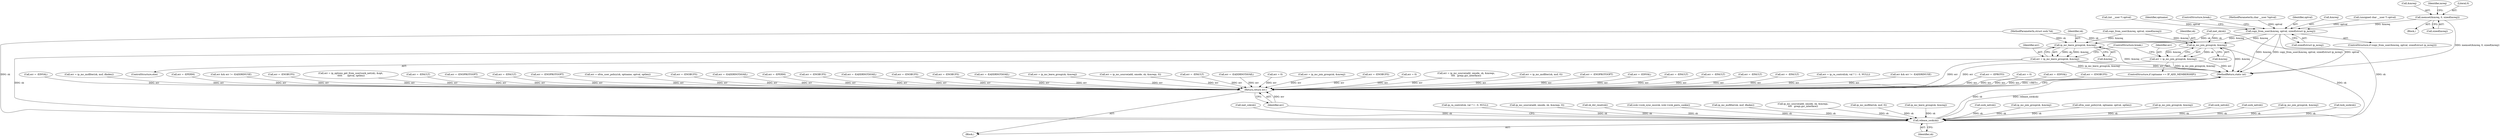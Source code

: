 digraph "0_linux_f6d8bd051c391c1c0458a30b2a7abcd939329259_26@API" {
"1000862" [label="(Call,memset(&mreq, 0, sizeof(mreq)))"];
"1000869" [label="(Call,copy_from_user(&mreq, optval, sizeof(struct ip_mreq)))"];
"1000882" [label="(Call,ip_mc_join_group(sk, &mreq))"];
"1000880" [label="(Call,err = ip_mc_join_group(sk, &mreq))"];
"1001712" [label="(Return,return err;)"];
"1001710" [label="(Call,release_sock(sk))"];
"1000889" [label="(Call,ip_mc_leave_group(sk, &mreq))"];
"1000887" [label="(Call,err = ip_mc_leave_group(sk, &mreq))"];
"1000869" [label="(Call,copy_from_user(&mreq, optval, sizeof(struct ip_mreq)))"];
"1000295" [label="(Call,inet_csk(sk))"];
"1000826" [label="(Call,err = -EPROTO)"];
"1001713" [label="(Identifier,err)"];
"1000886" [label="(ControlStructure,else)"];
"1000873" [label="(Call,sizeof(struct ip_mreq))"];
"1000863" [label="(Call,&mreq)"];
"1001618" [label="(Call,ip_ra_control(sk, val ? 1 : 0, NULL))"];
"1001094" [label="(Call,ip_mc_source(add, omode, sk, &mreqs, 0))"];
"1000256" [label="(Call,err = 0)"];
"1000891" [label="(Call,&mreq)"];
"1000112" [label="(MethodParameterIn,char __user *optval)"];
"1000871" [label="(Identifier,mreq)"];
"1000785" [label="(Call,err = -EINVAL)"];
"1001442" [label="(Call,err = -ENOBUFS)"];
"1000970" [label="(Call,err = -EINVAL)"];
"1000500" [label="(Call,sk_dst_reset(sk))"];
"1001711" [label="(Identifier,sk)"];
"1000876" [label="(ControlStructure,if (optname == IP_ADD_MEMBERSHIP))"];
"1001582" [label="(Call,err = ip_mc_msfilter(sk, msf, ifindex))"];
"1001665" [label="(Call,err = -EPERM)"];
"1000861" [label="(Block,)"];
"1000343" [label="(Call,icsk->icsk_sync_mss(sk, icsk->icsk_pmtu_cookie))"];
"1001071" [label="(Call,err && err != -EADDRINUSE)"];
"1001414" [label="(Call,err = -ENOBUFS)"];
"1000275" [label="(Call,err = ip_options_get_from_user(sock_net(sk), &opt,\n \t\t\t\t\t       optval, optlen))"];
"1000676" [label="(Call,err = -EFAULT)"];
"1000559" [label="(Call,err = -ENOPROTOOPT)"];
"1000927" [label="(Call,err = -EFAULT)"];
"1001705" [label="(Call,err = -ENOPROTOOPT)"];
"1001651" [label="(Call,err = xfrm_user_policy(sk, optname, optval, optlen))"];
"1000887" [label="(Call,err = ip_mc_leave_group(sk, &mreq))"];
"1001584" [label="(Call,ip_mc_msfilter(sk, msf, ifindex))"];
"1001365" [label="(Call,ip_mc_source(add, omode, sk, &mreqs,\n\t\t\t\t   greqs.gsr_interface))"];
"1000872" [label="(Identifier,optval)"];
"1000955" [label="(Call,err = -ENOBUFS)"];
"1000977" [label="(Call,ip_mc_msfilter(sk, msf, 0))"];
"1001174" [label="(Call,ip_mc_leave_group(sk, &mreq))"];
"1000862" [label="(Call,memset(&mreq, 0, sizeof(mreq)))"];
"1000832" [label="(Call,inet_sk(sk))"];
"1001712" [label="(Return,return err;)"];
"1000775" [label="(Call,err = -EADDRNOTAVAIL)"];
"1001642" [label="(Call,err = -EPERM)"];
"1000870" [label="(Call,&mreq)"];
"1000893" [label="(ControlStructure,break;)"];
"1001475" [label="(Call,err = -ENOBUFS)"];
"1000880" [label="(Call,err = ip_mc_join_group(sk, &mreq))"];
"1000109" [label="(MethodParameterIn,struct sock *sk)"];
"1001225" [label="(Call,err = -EADDRNOTAVAIL)"];
"1000236" [label="(Call,(unsigned char __user *) optval)"];
"1000922" [label="(Call,err = -ENOBUFS)"];
"1001400" [label="(Call,err = -ENOBUFS)"];
"1001500" [label="(Call,err = -EADDRNOTAVAIL)"];
"1000890" [label="(Identifier,sk)"];
"1001172" [label="(Call,err = ip_mc_leave_group(sk, &mreq))"];
"1000750" [label="(Call,sock_net(sk))"];
"1001092" [label="(Call,err = ip_mc_source(add, omode, sk, &mreqs, 0))"];
"1000888" [label="(Identifier,err)"];
"1001066" [label="(Call,ip_mc_join_group(sk, &mreq))"];
"1000842" [label="(Call,err = -EFAULT)"];
"1000853" [label="(Call,copy_from_user(&mreq, optval, sizeof(mreq)))"];
"1001653" [label="(Call,xfrm_user_policy(sk, optname, optval, optlen))"];
"1001533" [label="(Call,err = -EADDRNOTAVAIL)"];
"1000219" [label="(Call,(int __user *) optval)"];
"1000743" [label="(Call,err = 0)"];
"1000883" [label="(Identifier,sk)"];
"1001167" [label="(Call,ip_mc_join_group(sk, &mreq))"];
"1000889" [label="(Call,ip_mc_leave_group(sk, &mreq))"];
"1000881" [label="(Identifier,err)"];
"1001720" [label="(MethodReturn,static int)"];
"1000882" [label="(Call,ip_mc_join_group(sk, &mreq))"];
"1001165" [label="(Call,err = ip_mc_join_group(sk, &mreq))"];
"1000908" [label="(Call,err = -ENOBUFS)"];
"1000770" [label="(Call,sock_net(sk))"];
"1000878" [label="(Identifier,optname)"];
"1000818" [label="(Call,err = 0)"];
"1001363" [label="(Call,err = ip_mc_source(add, omode, sk, &mreqs,\n\t\t\t\t   greqs.gsr_interface))"];
"1000278" [label="(Call,sock_net(sk))"];
"1000884" [label="(Call,&mreq)"];
"1000975" [label="(Call,err = ip_mc_msfilter(sk, msf, 0))"];
"1000537" [label="(Call,err = -ENOPROTOOPT)"];
"1001330" [label="(Call,ip_mc_join_group(sk, &mreq))"];
"1001710" [label="(Call,release_sock(sk))"];
"1000114" [label="(Block,)"];
"1001455" [label="(Call,err = -EINVAL)"];
"1001006" [label="(Call,err = -EFAULT)"];
"1001419" [label="(Call,err = -EFAULT)"];
"1001203" [label="(Call,err = -EFAULT)"];
"1001114" [label="(Call,err = -EFAULT)"];
"1000259" [label="(Call,lock_sock(sk))"];
"1000868" [label="(ControlStructure,if (copy_from_user(&mreq, optval, sizeof(struct ip_mreq))))"];
"1000865" [label="(Literal,0)"];
"1001616" [label="(Call,err = ip_ra_control(sk, val ? 1 : 0, NULL))"];
"1001335" [label="(Call,err && err != -EADDRINUSE)"];
"1000866" [label="(Call,sizeof(mreq))"];
"1000875" [label="(ControlStructure,break;)"];
"1000862" -> "1000861"  [label="AST: "];
"1000862" -> "1000866"  [label="CFG: "];
"1000863" -> "1000862"  [label="AST: "];
"1000865" -> "1000862"  [label="AST: "];
"1000866" -> "1000862"  [label="AST: "];
"1000871" -> "1000862"  [label="CFG: "];
"1000862" -> "1001720"  [label="DDG: memset(&mreq, 0, sizeof(mreq))"];
"1000862" -> "1000869"  [label="DDG: &mreq"];
"1000869" -> "1000868"  [label="AST: "];
"1000869" -> "1000873"  [label="CFG: "];
"1000870" -> "1000869"  [label="AST: "];
"1000872" -> "1000869"  [label="AST: "];
"1000873" -> "1000869"  [label="AST: "];
"1000875" -> "1000869"  [label="CFG: "];
"1000878" -> "1000869"  [label="CFG: "];
"1000869" -> "1001720"  [label="DDG: optval"];
"1000869" -> "1001720"  [label="DDG: &mreq"];
"1000869" -> "1001720"  [label="DDG: copy_from_user(&mreq, optval, sizeof(struct ip_mreq))"];
"1000219" -> "1000869"  [label="DDG: optval"];
"1000236" -> "1000869"  [label="DDG: optval"];
"1000112" -> "1000869"  [label="DDG: optval"];
"1000869" -> "1000882"  [label="DDG: &mreq"];
"1000869" -> "1000889"  [label="DDG: &mreq"];
"1000882" -> "1000880"  [label="AST: "];
"1000882" -> "1000884"  [label="CFG: "];
"1000883" -> "1000882"  [label="AST: "];
"1000884" -> "1000882"  [label="AST: "];
"1000880" -> "1000882"  [label="CFG: "];
"1000882" -> "1001720"  [label="DDG: &mreq"];
"1000882" -> "1000880"  [label="DDG: sk"];
"1000882" -> "1000880"  [label="DDG: &mreq"];
"1000832" -> "1000882"  [label="DDG: sk"];
"1000109" -> "1000882"  [label="DDG: sk"];
"1000853" -> "1000882"  [label="DDG: &mreq"];
"1000882" -> "1001710"  [label="DDG: sk"];
"1000880" -> "1000876"  [label="AST: "];
"1000881" -> "1000880"  [label="AST: "];
"1000893" -> "1000880"  [label="CFG: "];
"1000880" -> "1001720"  [label="DDG: err"];
"1000880" -> "1001720"  [label="DDG: ip_mc_join_group(sk, &mreq)"];
"1000880" -> "1001712"  [label="DDG: err"];
"1001712" -> "1000114"  [label="AST: "];
"1001712" -> "1001713"  [label="CFG: "];
"1001713" -> "1001712"  [label="AST: "];
"1001720" -> "1001712"  [label="CFG: "];
"1001712" -> "1001720"  [label="DDG: <RET>"];
"1001713" -> "1001712"  [label="DDG: err"];
"1001642" -> "1001712"  [label="DDG: err"];
"1000559" -> "1001712"  [label="DDG: err"];
"1000826" -> "1001712"  [label="DDG: err"];
"1000676" -> "1001712"  [label="DDG: err"];
"1001475" -> "1001712"  [label="DDG: err"];
"1001006" -> "1001712"  [label="DDG: err"];
"1001582" -> "1001712"  [label="DDG: err"];
"1000785" -> "1001712"  [label="DDG: err"];
"1001335" -> "1001712"  [label="DDG: err"];
"1000256" -> "1001712"  [label="DDG: err"];
"1000955" -> "1001712"  [label="DDG: err"];
"1001442" -> "1001712"  [label="DDG: err"];
"1000908" -> "1001712"  [label="DDG: err"];
"1000842" -> "1001712"  [label="DDG: err"];
"1001165" -> "1001712"  [label="DDG: err"];
"1000775" -> "1001712"  [label="DDG: err"];
"1000743" -> "1001712"  [label="DDG: err"];
"1001414" -> "1001712"  [label="DDG: err"];
"1001533" -> "1001712"  [label="DDG: err"];
"1001705" -> "1001712"  [label="DDG: err"];
"1001172" -> "1001712"  [label="DDG: err"];
"1001071" -> "1001712"  [label="DDG: err"];
"1001665" -> "1001712"  [label="DDG: err"];
"1001455" -> "1001712"  [label="DDG: err"];
"1001114" -> "1001712"  [label="DDG: err"];
"1001363" -> "1001712"  [label="DDG: err"];
"1000970" -> "1001712"  [label="DDG: err"];
"1000275" -> "1001712"  [label="DDG: err"];
"1001203" -> "1001712"  [label="DDG: err"];
"1001616" -> "1001712"  [label="DDG: err"];
"1000922" -> "1001712"  [label="DDG: err"];
"1001225" -> "1001712"  [label="DDG: err"];
"1000887" -> "1001712"  [label="DDG: err"];
"1000818" -> "1001712"  [label="DDG: err"];
"1001092" -> "1001712"  [label="DDG: err"];
"1000975" -> "1001712"  [label="DDG: err"];
"1001651" -> "1001712"  [label="DDG: err"];
"1000927" -> "1001712"  [label="DDG: err"];
"1000537" -> "1001712"  [label="DDG: err"];
"1001500" -> "1001712"  [label="DDG: err"];
"1001419" -> "1001712"  [label="DDG: err"];
"1001400" -> "1001712"  [label="DDG: err"];
"1001710" -> "1000114"  [label="AST: "];
"1001710" -> "1001711"  [label="CFG: "];
"1001711" -> "1001710"  [label="AST: "];
"1001713" -> "1001710"  [label="CFG: "];
"1001710" -> "1001720"  [label="DDG: sk"];
"1001710" -> "1001720"  [label="DDG: release_sock(sk)"];
"1000259" -> "1001710"  [label="DDG: sk"];
"1000343" -> "1001710"  [label="DDG: sk"];
"1000295" -> "1001710"  [label="DDG: sk"];
"1001653" -> "1001710"  [label="DDG: sk"];
"1001618" -> "1001710"  [label="DDG: sk"];
"1000889" -> "1001710"  [label="DDG: sk"];
"1000500" -> "1001710"  [label="DDG: sk"];
"1000750" -> "1001710"  [label="DDG: sk"];
"1001094" -> "1001710"  [label="DDG: sk"];
"1001174" -> "1001710"  [label="DDG: sk"];
"1000832" -> "1001710"  [label="DDG: sk"];
"1001584" -> "1001710"  [label="DDG: sk"];
"1001066" -> "1001710"  [label="DDG: sk"];
"1001167" -> "1001710"  [label="DDG: sk"];
"1001330" -> "1001710"  [label="DDG: sk"];
"1000977" -> "1001710"  [label="DDG: sk"];
"1000278" -> "1001710"  [label="DDG: sk"];
"1001365" -> "1001710"  [label="DDG: sk"];
"1000770" -> "1001710"  [label="DDG: sk"];
"1000109" -> "1001710"  [label="DDG: sk"];
"1000889" -> "1000887"  [label="AST: "];
"1000889" -> "1000891"  [label="CFG: "];
"1000890" -> "1000889"  [label="AST: "];
"1000891" -> "1000889"  [label="AST: "];
"1000887" -> "1000889"  [label="CFG: "];
"1000889" -> "1001720"  [label="DDG: &mreq"];
"1000889" -> "1000887"  [label="DDG: sk"];
"1000889" -> "1000887"  [label="DDG: &mreq"];
"1000832" -> "1000889"  [label="DDG: sk"];
"1000109" -> "1000889"  [label="DDG: sk"];
"1000853" -> "1000889"  [label="DDG: &mreq"];
"1000887" -> "1000886"  [label="AST: "];
"1000888" -> "1000887"  [label="AST: "];
"1000893" -> "1000887"  [label="CFG: "];
"1000887" -> "1001720"  [label="DDG: err"];
"1000887" -> "1001720"  [label="DDG: ip_mc_leave_group(sk, &mreq)"];
}
